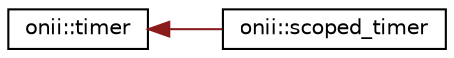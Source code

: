digraph "Graphical Class Hierarchy"
{
  edge [fontname="Helvetica",fontsize="10",labelfontname="Helvetica",labelfontsize="10"];
  node [fontname="Helvetica",fontsize="10",shape=record];
  rankdir="LR";
  Node1 [label="onii::timer",height=0.2,width=0.4,color="black", fillcolor="white", style="filled",URL="$d6/dc8/classonii_1_1timer.html",tooltip="Time chronometer. "];
  Node1 -> Node2 [dir="back",color="firebrick4",fontsize="10",style="solid",fontname="Helvetica"];
  Node2 [label="onii::scoped_timer",height=0.2,width=0.4,color="black", fillcolor="white", style="filled",URL="$d2/d63/classonii_1_1scoped__timer.html",tooltip="Scoped time chronometer. "];
}
